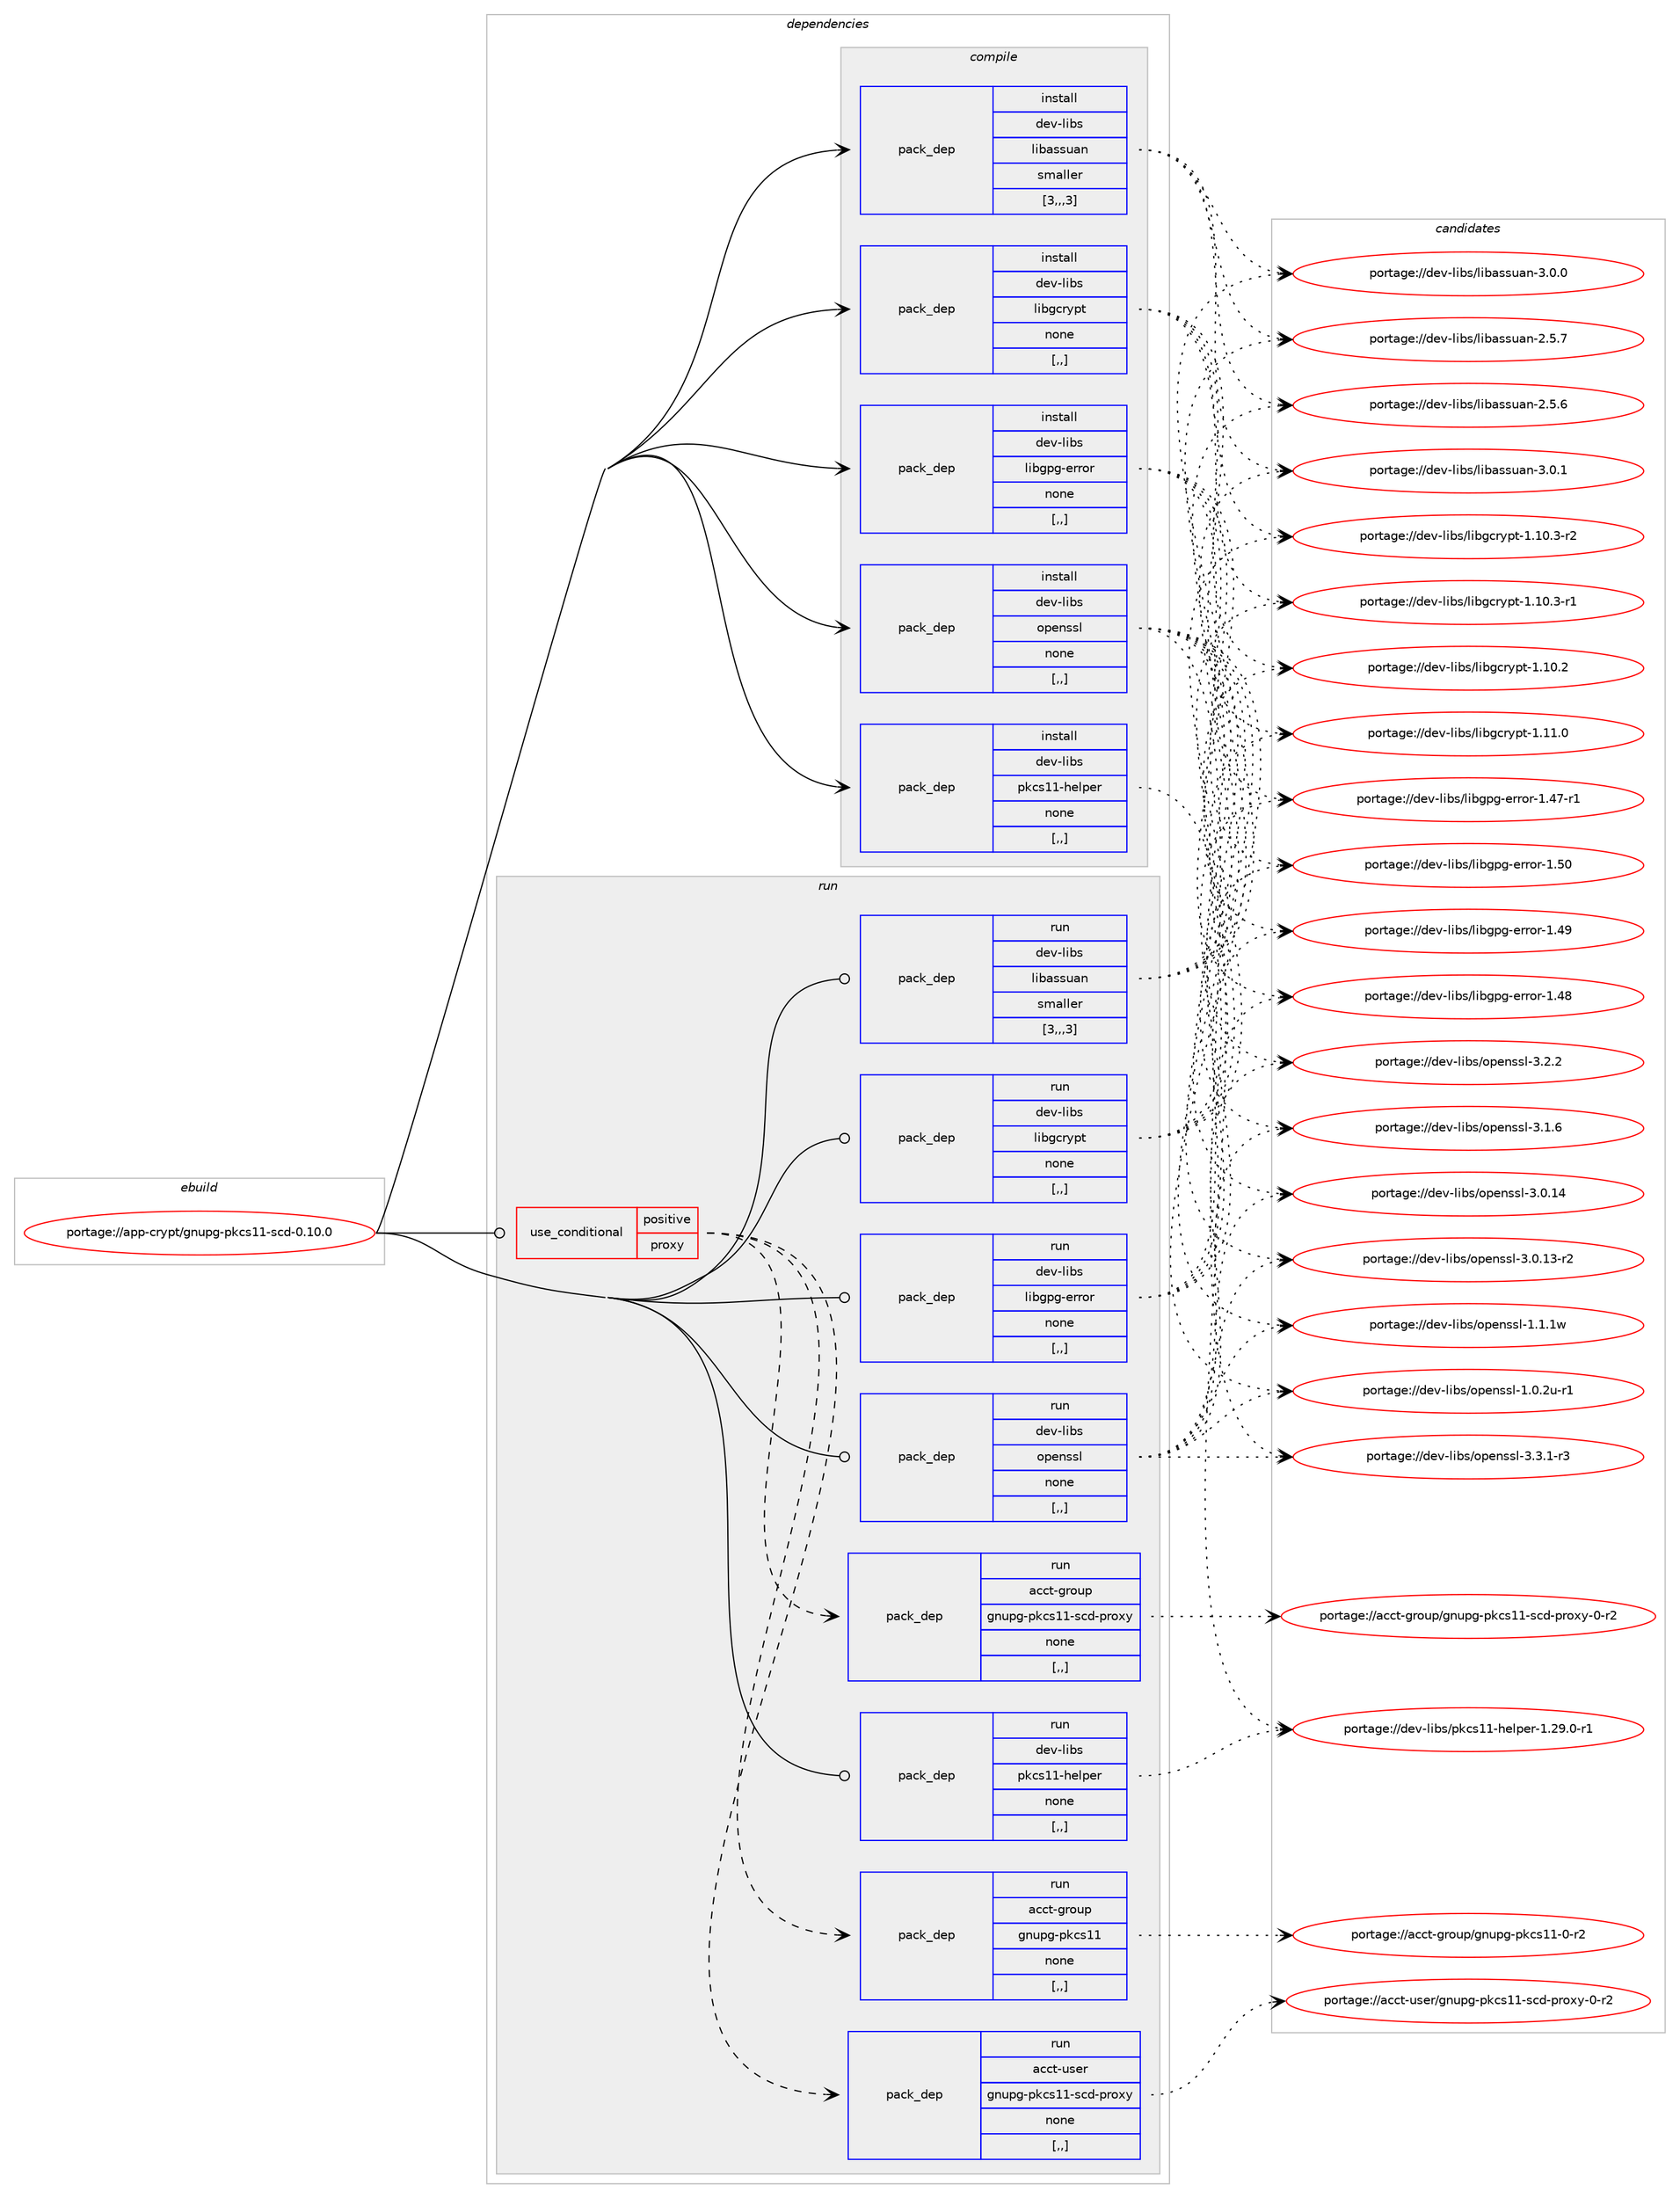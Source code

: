 digraph prolog {

# *************
# Graph options
# *************

newrank=true;
concentrate=true;
compound=true;
graph [rankdir=LR,fontname=Helvetica,fontsize=10,ranksep=1.5];#, ranksep=2.5, nodesep=0.2];
edge  [arrowhead=vee];
node  [fontname=Helvetica,fontsize=10];

# **********
# The ebuild
# **********

subgraph cluster_leftcol {
color=gray;
label=<<i>ebuild</i>>;
id [label="portage://app-crypt/gnupg-pkcs11-scd-0.10.0", color=red, width=4, href="../app-crypt/gnupg-pkcs11-scd-0.10.0.svg"];
}

# ****************
# The dependencies
# ****************

subgraph cluster_midcol {
color=gray;
label=<<i>dependencies</i>>;
subgraph cluster_compile {
fillcolor="#eeeeee";
style=filled;
label=<<i>compile</i>>;
subgraph pack369656 {
dependency506671 [label=<<TABLE BORDER="0" CELLBORDER="1" CELLSPACING="0" CELLPADDING="4" WIDTH="220"><TR><TD ROWSPAN="6" CELLPADDING="30">pack_dep</TD></TR><TR><TD WIDTH="110">install</TD></TR><TR><TD>dev-libs</TD></TR><TR><TD>libassuan</TD></TR><TR><TD>smaller</TD></TR><TR><TD>[3,,,3]</TD></TR></TABLE>>, shape=none, color=blue];
}
id:e -> dependency506671:w [weight=20,style="solid",arrowhead="vee"];
subgraph pack369657 {
dependency506672 [label=<<TABLE BORDER="0" CELLBORDER="1" CELLSPACING="0" CELLPADDING="4" WIDTH="220"><TR><TD ROWSPAN="6" CELLPADDING="30">pack_dep</TD></TR><TR><TD WIDTH="110">install</TD></TR><TR><TD>dev-libs</TD></TR><TR><TD>libgcrypt</TD></TR><TR><TD>none</TD></TR><TR><TD>[,,]</TD></TR></TABLE>>, shape=none, color=blue];
}
id:e -> dependency506672:w [weight=20,style="solid",arrowhead="vee"];
subgraph pack369658 {
dependency506673 [label=<<TABLE BORDER="0" CELLBORDER="1" CELLSPACING="0" CELLPADDING="4" WIDTH="220"><TR><TD ROWSPAN="6" CELLPADDING="30">pack_dep</TD></TR><TR><TD WIDTH="110">install</TD></TR><TR><TD>dev-libs</TD></TR><TR><TD>libgpg-error</TD></TR><TR><TD>none</TD></TR><TR><TD>[,,]</TD></TR></TABLE>>, shape=none, color=blue];
}
id:e -> dependency506673:w [weight=20,style="solid",arrowhead="vee"];
subgraph pack369659 {
dependency506674 [label=<<TABLE BORDER="0" CELLBORDER="1" CELLSPACING="0" CELLPADDING="4" WIDTH="220"><TR><TD ROWSPAN="6" CELLPADDING="30">pack_dep</TD></TR><TR><TD WIDTH="110">install</TD></TR><TR><TD>dev-libs</TD></TR><TR><TD>openssl</TD></TR><TR><TD>none</TD></TR><TR><TD>[,,]</TD></TR></TABLE>>, shape=none, color=blue];
}
id:e -> dependency506674:w [weight=20,style="solid",arrowhead="vee"];
subgraph pack369660 {
dependency506675 [label=<<TABLE BORDER="0" CELLBORDER="1" CELLSPACING="0" CELLPADDING="4" WIDTH="220"><TR><TD ROWSPAN="6" CELLPADDING="30">pack_dep</TD></TR><TR><TD WIDTH="110">install</TD></TR><TR><TD>dev-libs</TD></TR><TR><TD>pkcs11-helper</TD></TR><TR><TD>none</TD></TR><TR><TD>[,,]</TD></TR></TABLE>>, shape=none, color=blue];
}
id:e -> dependency506675:w [weight=20,style="solid",arrowhead="vee"];
}
subgraph cluster_compileandrun {
fillcolor="#eeeeee";
style=filled;
label=<<i>compile and run</i>>;
}
subgraph cluster_run {
fillcolor="#eeeeee";
style=filled;
label=<<i>run</i>>;
subgraph cond133345 {
dependency506676 [label=<<TABLE BORDER="0" CELLBORDER="1" CELLSPACING="0" CELLPADDING="4"><TR><TD ROWSPAN="3" CELLPADDING="10">use_conditional</TD></TR><TR><TD>positive</TD></TR><TR><TD>proxy</TD></TR></TABLE>>, shape=none, color=red];
subgraph pack369661 {
dependency506677 [label=<<TABLE BORDER="0" CELLBORDER="1" CELLSPACING="0" CELLPADDING="4" WIDTH="220"><TR><TD ROWSPAN="6" CELLPADDING="30">pack_dep</TD></TR><TR><TD WIDTH="110">run</TD></TR><TR><TD>acct-group</TD></TR><TR><TD>gnupg-pkcs11</TD></TR><TR><TD>none</TD></TR><TR><TD>[,,]</TD></TR></TABLE>>, shape=none, color=blue];
}
dependency506676:e -> dependency506677:w [weight=20,style="dashed",arrowhead="vee"];
subgraph pack369662 {
dependency506678 [label=<<TABLE BORDER="0" CELLBORDER="1" CELLSPACING="0" CELLPADDING="4" WIDTH="220"><TR><TD ROWSPAN="6" CELLPADDING="30">pack_dep</TD></TR><TR><TD WIDTH="110">run</TD></TR><TR><TD>acct-group</TD></TR><TR><TD>gnupg-pkcs11-scd-proxy</TD></TR><TR><TD>none</TD></TR><TR><TD>[,,]</TD></TR></TABLE>>, shape=none, color=blue];
}
dependency506676:e -> dependency506678:w [weight=20,style="dashed",arrowhead="vee"];
subgraph pack369663 {
dependency506679 [label=<<TABLE BORDER="0" CELLBORDER="1" CELLSPACING="0" CELLPADDING="4" WIDTH="220"><TR><TD ROWSPAN="6" CELLPADDING="30">pack_dep</TD></TR><TR><TD WIDTH="110">run</TD></TR><TR><TD>acct-user</TD></TR><TR><TD>gnupg-pkcs11-scd-proxy</TD></TR><TR><TD>none</TD></TR><TR><TD>[,,]</TD></TR></TABLE>>, shape=none, color=blue];
}
dependency506676:e -> dependency506679:w [weight=20,style="dashed",arrowhead="vee"];
}
id:e -> dependency506676:w [weight=20,style="solid",arrowhead="odot"];
subgraph pack369664 {
dependency506680 [label=<<TABLE BORDER="0" CELLBORDER="1" CELLSPACING="0" CELLPADDING="4" WIDTH="220"><TR><TD ROWSPAN="6" CELLPADDING="30">pack_dep</TD></TR><TR><TD WIDTH="110">run</TD></TR><TR><TD>dev-libs</TD></TR><TR><TD>libassuan</TD></TR><TR><TD>smaller</TD></TR><TR><TD>[3,,,3]</TD></TR></TABLE>>, shape=none, color=blue];
}
id:e -> dependency506680:w [weight=20,style="solid",arrowhead="odot"];
subgraph pack369665 {
dependency506681 [label=<<TABLE BORDER="0" CELLBORDER="1" CELLSPACING="0" CELLPADDING="4" WIDTH="220"><TR><TD ROWSPAN="6" CELLPADDING="30">pack_dep</TD></TR><TR><TD WIDTH="110">run</TD></TR><TR><TD>dev-libs</TD></TR><TR><TD>libgcrypt</TD></TR><TR><TD>none</TD></TR><TR><TD>[,,]</TD></TR></TABLE>>, shape=none, color=blue];
}
id:e -> dependency506681:w [weight=20,style="solid",arrowhead="odot"];
subgraph pack369666 {
dependency506682 [label=<<TABLE BORDER="0" CELLBORDER="1" CELLSPACING="0" CELLPADDING="4" WIDTH="220"><TR><TD ROWSPAN="6" CELLPADDING="30">pack_dep</TD></TR><TR><TD WIDTH="110">run</TD></TR><TR><TD>dev-libs</TD></TR><TR><TD>libgpg-error</TD></TR><TR><TD>none</TD></TR><TR><TD>[,,]</TD></TR></TABLE>>, shape=none, color=blue];
}
id:e -> dependency506682:w [weight=20,style="solid",arrowhead="odot"];
subgraph pack369667 {
dependency506683 [label=<<TABLE BORDER="0" CELLBORDER="1" CELLSPACING="0" CELLPADDING="4" WIDTH="220"><TR><TD ROWSPAN="6" CELLPADDING="30">pack_dep</TD></TR><TR><TD WIDTH="110">run</TD></TR><TR><TD>dev-libs</TD></TR><TR><TD>openssl</TD></TR><TR><TD>none</TD></TR><TR><TD>[,,]</TD></TR></TABLE>>, shape=none, color=blue];
}
id:e -> dependency506683:w [weight=20,style="solid",arrowhead="odot"];
subgraph pack369668 {
dependency506684 [label=<<TABLE BORDER="0" CELLBORDER="1" CELLSPACING="0" CELLPADDING="4" WIDTH="220"><TR><TD ROWSPAN="6" CELLPADDING="30">pack_dep</TD></TR><TR><TD WIDTH="110">run</TD></TR><TR><TD>dev-libs</TD></TR><TR><TD>pkcs11-helper</TD></TR><TR><TD>none</TD></TR><TR><TD>[,,]</TD></TR></TABLE>>, shape=none, color=blue];
}
id:e -> dependency506684:w [weight=20,style="solid",arrowhead="odot"];
}
}

# **************
# The candidates
# **************

subgraph cluster_choices {
rank=same;
color=gray;
label=<<i>candidates</i>>;

subgraph choice369656 {
color=black;
nodesep=1;
choice100101118451081059811547108105989711511511797110455146484649 [label="portage://dev-libs/libassuan-3.0.1", color=red, width=4,href="../dev-libs/libassuan-3.0.1.svg"];
choice100101118451081059811547108105989711511511797110455146484648 [label="portage://dev-libs/libassuan-3.0.0", color=red, width=4,href="../dev-libs/libassuan-3.0.0.svg"];
choice100101118451081059811547108105989711511511797110455046534655 [label="portage://dev-libs/libassuan-2.5.7", color=red, width=4,href="../dev-libs/libassuan-2.5.7.svg"];
choice100101118451081059811547108105989711511511797110455046534654 [label="portage://dev-libs/libassuan-2.5.6", color=red, width=4,href="../dev-libs/libassuan-2.5.6.svg"];
dependency506671:e -> choice100101118451081059811547108105989711511511797110455146484649:w [style=dotted,weight="100"];
dependency506671:e -> choice100101118451081059811547108105989711511511797110455146484648:w [style=dotted,weight="100"];
dependency506671:e -> choice100101118451081059811547108105989711511511797110455046534655:w [style=dotted,weight="100"];
dependency506671:e -> choice100101118451081059811547108105989711511511797110455046534654:w [style=dotted,weight="100"];
}
subgraph choice369657 {
color=black;
nodesep=1;
choice100101118451081059811547108105981039911412111211645494649494648 [label="portage://dev-libs/libgcrypt-1.11.0", color=red, width=4,href="../dev-libs/libgcrypt-1.11.0.svg"];
choice1001011184510810598115471081059810399114121112116454946494846514511450 [label="portage://dev-libs/libgcrypt-1.10.3-r2", color=red, width=4,href="../dev-libs/libgcrypt-1.10.3-r2.svg"];
choice1001011184510810598115471081059810399114121112116454946494846514511449 [label="portage://dev-libs/libgcrypt-1.10.3-r1", color=red, width=4,href="../dev-libs/libgcrypt-1.10.3-r1.svg"];
choice100101118451081059811547108105981039911412111211645494649484650 [label="portage://dev-libs/libgcrypt-1.10.2", color=red, width=4,href="../dev-libs/libgcrypt-1.10.2.svg"];
dependency506672:e -> choice100101118451081059811547108105981039911412111211645494649494648:w [style=dotted,weight="100"];
dependency506672:e -> choice1001011184510810598115471081059810399114121112116454946494846514511450:w [style=dotted,weight="100"];
dependency506672:e -> choice1001011184510810598115471081059810399114121112116454946494846514511449:w [style=dotted,weight="100"];
dependency506672:e -> choice100101118451081059811547108105981039911412111211645494649484650:w [style=dotted,weight="100"];
}
subgraph choice369658 {
color=black;
nodesep=1;
choice10010111845108105981154710810598103112103451011141141111144549465348 [label="portage://dev-libs/libgpg-error-1.50", color=red, width=4,href="../dev-libs/libgpg-error-1.50.svg"];
choice10010111845108105981154710810598103112103451011141141111144549465257 [label="portage://dev-libs/libgpg-error-1.49", color=red, width=4,href="../dev-libs/libgpg-error-1.49.svg"];
choice10010111845108105981154710810598103112103451011141141111144549465256 [label="portage://dev-libs/libgpg-error-1.48", color=red, width=4,href="../dev-libs/libgpg-error-1.48.svg"];
choice100101118451081059811547108105981031121034510111411411111445494652554511449 [label="portage://dev-libs/libgpg-error-1.47-r1", color=red, width=4,href="../dev-libs/libgpg-error-1.47-r1.svg"];
dependency506673:e -> choice10010111845108105981154710810598103112103451011141141111144549465348:w [style=dotted,weight="100"];
dependency506673:e -> choice10010111845108105981154710810598103112103451011141141111144549465257:w [style=dotted,weight="100"];
dependency506673:e -> choice10010111845108105981154710810598103112103451011141141111144549465256:w [style=dotted,weight="100"];
dependency506673:e -> choice100101118451081059811547108105981031121034510111411411111445494652554511449:w [style=dotted,weight="100"];
}
subgraph choice369659 {
color=black;
nodesep=1;
choice1001011184510810598115471111121011101151151084551465146494511451 [label="portage://dev-libs/openssl-3.3.1-r3", color=red, width=4,href="../dev-libs/openssl-3.3.1-r3.svg"];
choice100101118451081059811547111112101110115115108455146504650 [label="portage://dev-libs/openssl-3.2.2", color=red, width=4,href="../dev-libs/openssl-3.2.2.svg"];
choice100101118451081059811547111112101110115115108455146494654 [label="portage://dev-libs/openssl-3.1.6", color=red, width=4,href="../dev-libs/openssl-3.1.6.svg"];
choice10010111845108105981154711111210111011511510845514648464952 [label="portage://dev-libs/openssl-3.0.14", color=red, width=4,href="../dev-libs/openssl-3.0.14.svg"];
choice100101118451081059811547111112101110115115108455146484649514511450 [label="portage://dev-libs/openssl-3.0.13-r2", color=red, width=4,href="../dev-libs/openssl-3.0.13-r2.svg"];
choice100101118451081059811547111112101110115115108454946494649119 [label="portage://dev-libs/openssl-1.1.1w", color=red, width=4,href="../dev-libs/openssl-1.1.1w.svg"];
choice1001011184510810598115471111121011101151151084549464846501174511449 [label="portage://dev-libs/openssl-1.0.2u-r1", color=red, width=4,href="../dev-libs/openssl-1.0.2u-r1.svg"];
dependency506674:e -> choice1001011184510810598115471111121011101151151084551465146494511451:w [style=dotted,weight="100"];
dependency506674:e -> choice100101118451081059811547111112101110115115108455146504650:w [style=dotted,weight="100"];
dependency506674:e -> choice100101118451081059811547111112101110115115108455146494654:w [style=dotted,weight="100"];
dependency506674:e -> choice10010111845108105981154711111210111011511510845514648464952:w [style=dotted,weight="100"];
dependency506674:e -> choice100101118451081059811547111112101110115115108455146484649514511450:w [style=dotted,weight="100"];
dependency506674:e -> choice100101118451081059811547111112101110115115108454946494649119:w [style=dotted,weight="100"];
dependency506674:e -> choice1001011184510810598115471111121011101151151084549464846501174511449:w [style=dotted,weight="100"];
}
subgraph choice369660 {
color=black;
nodesep=1;
choice10010111845108105981154711210799115494945104101108112101114454946505746484511449 [label="portage://dev-libs/pkcs11-helper-1.29.0-r1", color=red, width=4,href="../dev-libs/pkcs11-helper-1.29.0-r1.svg"];
dependency506675:e -> choice10010111845108105981154711210799115494945104101108112101114454946505746484511449:w [style=dotted,weight="100"];
}
subgraph choice369661 {
color=black;
nodesep=1;
choice97999911645103114111117112471031101171121034511210799115494945484511450 [label="portage://acct-group/gnupg-pkcs11-0-r2", color=red, width=4,href="../acct-group/gnupg-pkcs11-0-r2.svg"];
dependency506677:e -> choice97999911645103114111117112471031101171121034511210799115494945484511450:w [style=dotted,weight="100"];
}
subgraph choice369662 {
color=black;
nodesep=1;
choice97999911645103114111117112471031101171121034511210799115494945115991004511211411112012145484511450 [label="portage://acct-group/gnupg-pkcs11-scd-proxy-0-r2", color=red, width=4,href="../acct-group/gnupg-pkcs11-scd-proxy-0-r2.svg"];
dependency506678:e -> choice97999911645103114111117112471031101171121034511210799115494945115991004511211411112012145484511450:w [style=dotted,weight="100"];
}
subgraph choice369663 {
color=black;
nodesep=1;
choice97999911645117115101114471031101171121034511210799115494945115991004511211411112012145484511450 [label="portage://acct-user/gnupg-pkcs11-scd-proxy-0-r2", color=red, width=4,href="../acct-user/gnupg-pkcs11-scd-proxy-0-r2.svg"];
dependency506679:e -> choice97999911645117115101114471031101171121034511210799115494945115991004511211411112012145484511450:w [style=dotted,weight="100"];
}
subgraph choice369664 {
color=black;
nodesep=1;
choice100101118451081059811547108105989711511511797110455146484649 [label="portage://dev-libs/libassuan-3.0.1", color=red, width=4,href="../dev-libs/libassuan-3.0.1.svg"];
choice100101118451081059811547108105989711511511797110455146484648 [label="portage://dev-libs/libassuan-3.0.0", color=red, width=4,href="../dev-libs/libassuan-3.0.0.svg"];
choice100101118451081059811547108105989711511511797110455046534655 [label="portage://dev-libs/libassuan-2.5.7", color=red, width=4,href="../dev-libs/libassuan-2.5.7.svg"];
choice100101118451081059811547108105989711511511797110455046534654 [label="portage://dev-libs/libassuan-2.5.6", color=red, width=4,href="../dev-libs/libassuan-2.5.6.svg"];
dependency506680:e -> choice100101118451081059811547108105989711511511797110455146484649:w [style=dotted,weight="100"];
dependency506680:e -> choice100101118451081059811547108105989711511511797110455146484648:w [style=dotted,weight="100"];
dependency506680:e -> choice100101118451081059811547108105989711511511797110455046534655:w [style=dotted,weight="100"];
dependency506680:e -> choice100101118451081059811547108105989711511511797110455046534654:w [style=dotted,weight="100"];
}
subgraph choice369665 {
color=black;
nodesep=1;
choice100101118451081059811547108105981039911412111211645494649494648 [label="portage://dev-libs/libgcrypt-1.11.0", color=red, width=4,href="../dev-libs/libgcrypt-1.11.0.svg"];
choice1001011184510810598115471081059810399114121112116454946494846514511450 [label="portage://dev-libs/libgcrypt-1.10.3-r2", color=red, width=4,href="../dev-libs/libgcrypt-1.10.3-r2.svg"];
choice1001011184510810598115471081059810399114121112116454946494846514511449 [label="portage://dev-libs/libgcrypt-1.10.3-r1", color=red, width=4,href="../dev-libs/libgcrypt-1.10.3-r1.svg"];
choice100101118451081059811547108105981039911412111211645494649484650 [label="portage://dev-libs/libgcrypt-1.10.2", color=red, width=4,href="../dev-libs/libgcrypt-1.10.2.svg"];
dependency506681:e -> choice100101118451081059811547108105981039911412111211645494649494648:w [style=dotted,weight="100"];
dependency506681:e -> choice1001011184510810598115471081059810399114121112116454946494846514511450:w [style=dotted,weight="100"];
dependency506681:e -> choice1001011184510810598115471081059810399114121112116454946494846514511449:w [style=dotted,weight="100"];
dependency506681:e -> choice100101118451081059811547108105981039911412111211645494649484650:w [style=dotted,weight="100"];
}
subgraph choice369666 {
color=black;
nodesep=1;
choice10010111845108105981154710810598103112103451011141141111144549465348 [label="portage://dev-libs/libgpg-error-1.50", color=red, width=4,href="../dev-libs/libgpg-error-1.50.svg"];
choice10010111845108105981154710810598103112103451011141141111144549465257 [label="portage://dev-libs/libgpg-error-1.49", color=red, width=4,href="../dev-libs/libgpg-error-1.49.svg"];
choice10010111845108105981154710810598103112103451011141141111144549465256 [label="portage://dev-libs/libgpg-error-1.48", color=red, width=4,href="../dev-libs/libgpg-error-1.48.svg"];
choice100101118451081059811547108105981031121034510111411411111445494652554511449 [label="portage://dev-libs/libgpg-error-1.47-r1", color=red, width=4,href="../dev-libs/libgpg-error-1.47-r1.svg"];
dependency506682:e -> choice10010111845108105981154710810598103112103451011141141111144549465348:w [style=dotted,weight="100"];
dependency506682:e -> choice10010111845108105981154710810598103112103451011141141111144549465257:w [style=dotted,weight="100"];
dependency506682:e -> choice10010111845108105981154710810598103112103451011141141111144549465256:w [style=dotted,weight="100"];
dependency506682:e -> choice100101118451081059811547108105981031121034510111411411111445494652554511449:w [style=dotted,weight="100"];
}
subgraph choice369667 {
color=black;
nodesep=1;
choice1001011184510810598115471111121011101151151084551465146494511451 [label="portage://dev-libs/openssl-3.3.1-r3", color=red, width=4,href="../dev-libs/openssl-3.3.1-r3.svg"];
choice100101118451081059811547111112101110115115108455146504650 [label="portage://dev-libs/openssl-3.2.2", color=red, width=4,href="../dev-libs/openssl-3.2.2.svg"];
choice100101118451081059811547111112101110115115108455146494654 [label="portage://dev-libs/openssl-3.1.6", color=red, width=4,href="../dev-libs/openssl-3.1.6.svg"];
choice10010111845108105981154711111210111011511510845514648464952 [label="portage://dev-libs/openssl-3.0.14", color=red, width=4,href="../dev-libs/openssl-3.0.14.svg"];
choice100101118451081059811547111112101110115115108455146484649514511450 [label="portage://dev-libs/openssl-3.0.13-r2", color=red, width=4,href="../dev-libs/openssl-3.0.13-r2.svg"];
choice100101118451081059811547111112101110115115108454946494649119 [label="portage://dev-libs/openssl-1.1.1w", color=red, width=4,href="../dev-libs/openssl-1.1.1w.svg"];
choice1001011184510810598115471111121011101151151084549464846501174511449 [label="portage://dev-libs/openssl-1.0.2u-r1", color=red, width=4,href="../dev-libs/openssl-1.0.2u-r1.svg"];
dependency506683:e -> choice1001011184510810598115471111121011101151151084551465146494511451:w [style=dotted,weight="100"];
dependency506683:e -> choice100101118451081059811547111112101110115115108455146504650:w [style=dotted,weight="100"];
dependency506683:e -> choice100101118451081059811547111112101110115115108455146494654:w [style=dotted,weight="100"];
dependency506683:e -> choice10010111845108105981154711111210111011511510845514648464952:w [style=dotted,weight="100"];
dependency506683:e -> choice100101118451081059811547111112101110115115108455146484649514511450:w [style=dotted,weight="100"];
dependency506683:e -> choice100101118451081059811547111112101110115115108454946494649119:w [style=dotted,weight="100"];
dependency506683:e -> choice1001011184510810598115471111121011101151151084549464846501174511449:w [style=dotted,weight="100"];
}
subgraph choice369668 {
color=black;
nodesep=1;
choice10010111845108105981154711210799115494945104101108112101114454946505746484511449 [label="portage://dev-libs/pkcs11-helper-1.29.0-r1", color=red, width=4,href="../dev-libs/pkcs11-helper-1.29.0-r1.svg"];
dependency506684:e -> choice10010111845108105981154711210799115494945104101108112101114454946505746484511449:w [style=dotted,weight="100"];
}
}

}
